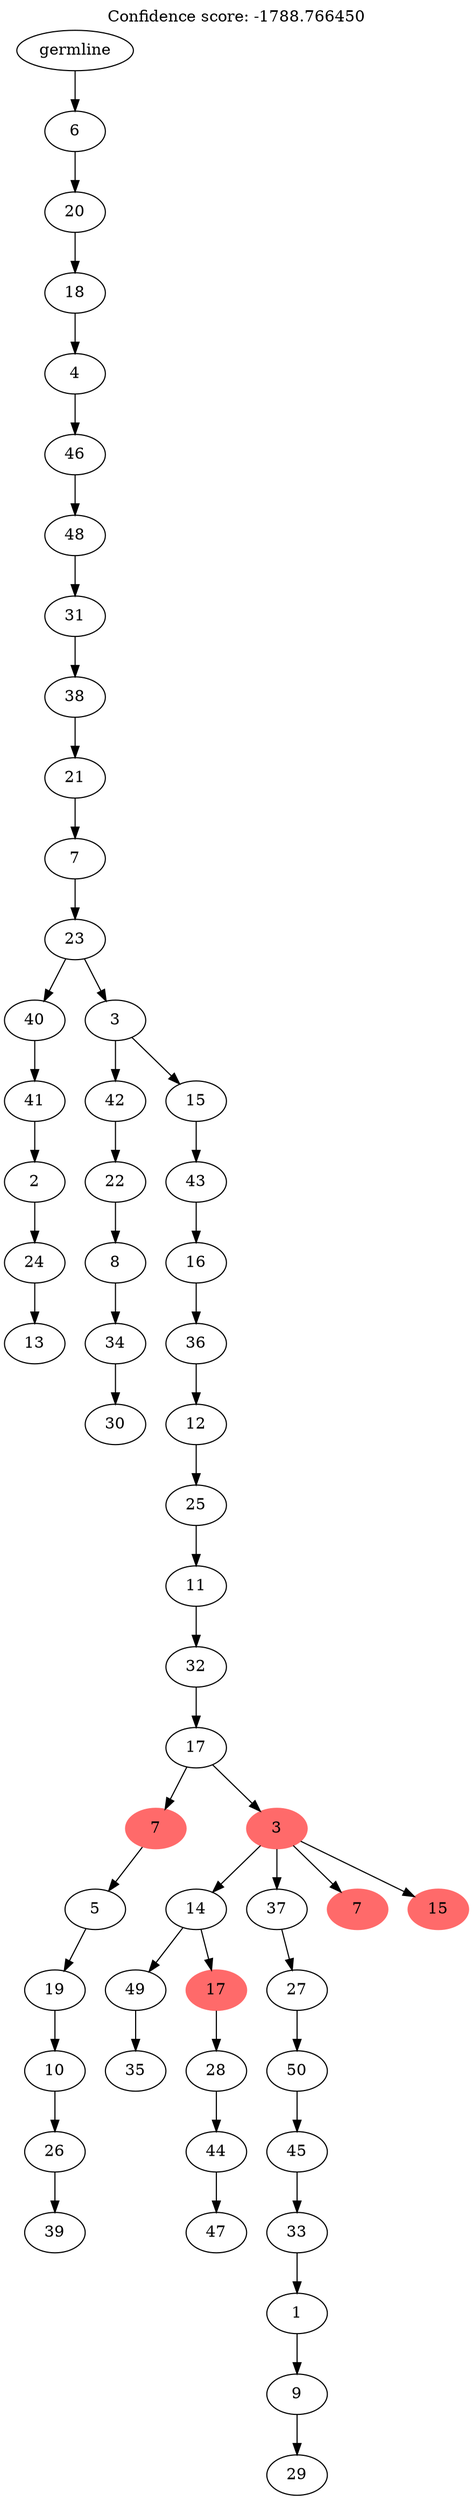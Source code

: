 digraph g {
	"54" -> "55";
	"55" [label="13"];
	"53" -> "54";
	"54" [label="24"];
	"52" -> "53";
	"53" [label="2"];
	"51" -> "52";
	"52" [label="41"];
	"49" -> "50";
	"50" [label="30"];
	"48" -> "49";
	"49" [label="34"];
	"47" -> "48";
	"48" [label="8"];
	"46" -> "47";
	"47" [label="22"];
	"44" -> "45";
	"45" [label="39"];
	"43" -> "44";
	"44" [label="26"];
	"42" -> "43";
	"43" [label="10"];
	"41" -> "42";
	"42" [label="19"];
	"40" -> "41";
	"41" [label="5"];
	"38" -> "39";
	"39" [label="35"];
	"36" -> "37";
	"37" [label="47"];
	"35" -> "36";
	"36" [label="44"];
	"34" -> "35";
	"35" [label="28"];
	"33" -> "34";
	"34" [color=indianred1, style=filled, label="17"];
	"33" -> "38";
	"38" [label="49"];
	"30" -> "31";
	"31" [label="29"];
	"29" -> "30";
	"30" [label="9"];
	"28" -> "29";
	"29" [label="1"];
	"27" -> "28";
	"28" [label="33"];
	"26" -> "27";
	"27" [label="45"];
	"25" -> "26";
	"26" [label="50"];
	"24" -> "25";
	"25" [label="27"];
	"22" -> "23";
	"23" [color=indianred1, style=filled, label="7"];
	"22" -> "24";
	"24" [label="37"];
	"22" -> "32";
	"32" [color=indianred1, style=filled, label="15"];
	"22" -> "33";
	"33" [label="14"];
	"21" -> "22";
	"22" [color=indianred1, style=filled, label="3"];
	"21" -> "40";
	"40" [color=indianred1, style=filled, label="7"];
	"20" -> "21";
	"21" [label="17"];
	"19" -> "20";
	"20" [label="32"];
	"18" -> "19";
	"19" [label="11"];
	"17" -> "18";
	"18" [label="25"];
	"16" -> "17";
	"17" [label="12"];
	"15" -> "16";
	"16" [label="36"];
	"14" -> "15";
	"15" [label="16"];
	"13" -> "14";
	"14" [label="43"];
	"12" -> "13";
	"13" [label="15"];
	"12" -> "46";
	"46" [label="42"];
	"11" -> "12";
	"12" [label="3"];
	"11" -> "51";
	"51" [label="40"];
	"10" -> "11";
	"11" [label="23"];
	"9" -> "10";
	"10" [label="7"];
	"8" -> "9";
	"9" [label="21"];
	"7" -> "8";
	"8" [label="38"];
	"6" -> "7";
	"7" [label="31"];
	"5" -> "6";
	"6" [label="48"];
	"4" -> "5";
	"5" [label="46"];
	"3" -> "4";
	"4" [label="4"];
	"2" -> "3";
	"3" [label="18"];
	"1" -> "2";
	"2" [label="20"];
	"0" -> "1";
	"1" [label="6"];
	"0" [label="germline"];
	labelloc="t";
	label="Confidence score: -1788.766450";
}
